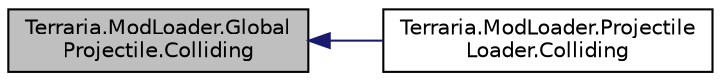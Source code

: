 digraph "Terraria.ModLoader.GlobalProjectile.Colliding"
{
  edge [fontname="Helvetica",fontsize="10",labelfontname="Helvetica",labelfontsize="10"];
  node [fontname="Helvetica",fontsize="10",shape=record];
  rankdir="LR";
  Node27 [label="Terraria.ModLoader.Global\lProjectile.Colliding",height=0.2,width=0.4,color="black", fillcolor="grey75", style="filled", fontcolor="black"];
  Node27 -> Node28 [dir="back",color="midnightblue",fontsize="10",style="solid",fontname="Helvetica"];
  Node28 [label="Terraria.ModLoader.Projectile\lLoader.Colliding",height=0.2,width=0.4,color="black", fillcolor="white", style="filled",URL="$class_terraria_1_1_mod_loader_1_1_projectile_loader.html#a6a850e410837586636b7bbff75a2dcf0"];
}
